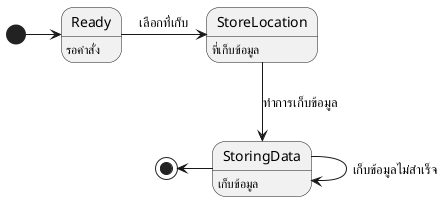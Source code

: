 @startuml StoreData

[*]->Ready
Ready:รอคำสั่ง
Ready->StoreLocation:เลือกที่เก็บ
StoreLocation:ที่เก็บข้อมูล
StoreLocation-down->StoringData:ทำการเก็บข้อมูล
StoringData:เก็บข้อมูล
StoringData->StoringData:เก็บข้อมูลไม่สำเร็จ
StoringData-left->[*]

@enduml